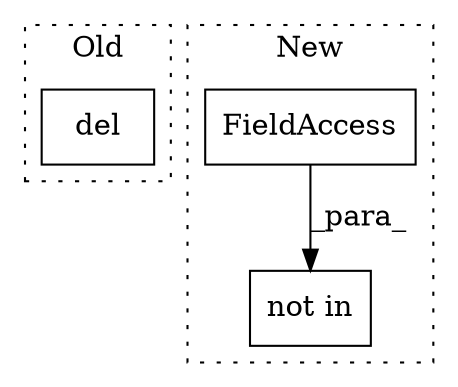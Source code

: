 digraph G {
subgraph cluster0 {
1 [label="del" a="32" s="4948,4964" l="4,1" shape="box"];
label = "Old";
style="dotted";
}
subgraph cluster1 {
2 [label="not in" a="108" s="3443" l="30" shape="box"];
3 [label="FieldAccess" a="22" s="3463" l="2" shape="box"];
label = "New";
style="dotted";
}
3 -> 2 [label="_para_"];
}